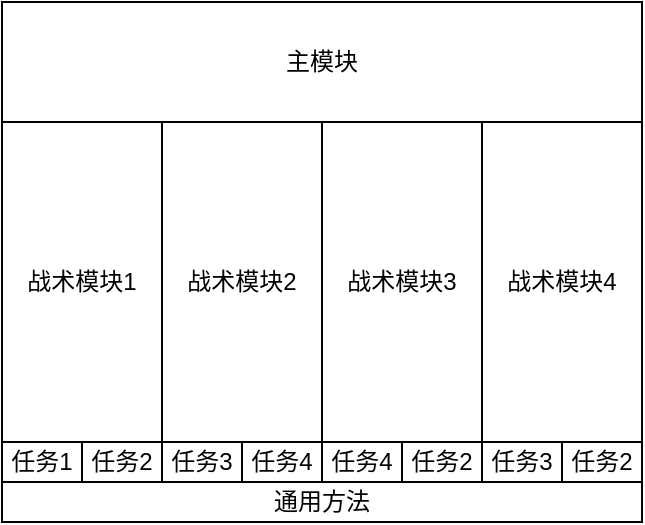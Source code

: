 <mxfile version="20.5.3" type="device"><diagram id="R6CucAJoJVbbEJrsI6fa" name="第 1 页"><mxGraphModel dx="677" dy="378" grid="1" gridSize="10" guides="1" tooltips="1" connect="1" arrows="1" fold="1" page="1" pageScale="1" pageWidth="827" pageHeight="1169" math="0" shadow="0"><root><mxCell id="0"/><mxCell id="1" parent="0"/><mxCell id="mvgUzNUQOGnwElsh28ur-1" value="战术模块1" style="rounded=0;whiteSpace=wrap;html=1;" vertex="1" parent="1"><mxGeometry y="60" width="80" height="160" as="geometry"/></mxCell><mxCell id="mvgUzNUQOGnwElsh28ur-2" value="战术模块2" style="rounded=0;whiteSpace=wrap;html=1;" vertex="1" parent="1"><mxGeometry x="80" y="60" width="80" height="160" as="geometry"/></mxCell><mxCell id="mvgUzNUQOGnwElsh28ur-3" value="战术模块3" style="rounded=0;whiteSpace=wrap;html=1;" vertex="1" parent="1"><mxGeometry x="160" y="60" width="80" height="160" as="geometry"/></mxCell><mxCell id="mvgUzNUQOGnwElsh28ur-4" value="战术模块4" style="rounded=0;whiteSpace=wrap;html=1;" vertex="1" parent="1"><mxGeometry x="240" y="60" width="80" height="160" as="geometry"/></mxCell><mxCell id="mvgUzNUQOGnwElsh28ur-5" value="任务1" style="rounded=0;whiteSpace=wrap;html=1;" vertex="1" parent="1"><mxGeometry y="220" width="40" height="20" as="geometry"/></mxCell><mxCell id="mvgUzNUQOGnwElsh28ur-6" value="任务2" style="rounded=0;whiteSpace=wrap;html=1;" vertex="1" parent="1"><mxGeometry x="40" y="220" width="40" height="20" as="geometry"/></mxCell><mxCell id="mvgUzNUQOGnwElsh28ur-7" value="任务3" style="rounded=0;whiteSpace=wrap;html=1;" vertex="1" parent="1"><mxGeometry x="80" y="220" width="40" height="20" as="geometry"/></mxCell><mxCell id="mvgUzNUQOGnwElsh28ur-8" value="任务4" style="rounded=0;whiteSpace=wrap;html=1;" vertex="1" parent="1"><mxGeometry x="120" y="220" width="40" height="20" as="geometry"/></mxCell><mxCell id="mvgUzNUQOGnwElsh28ur-9" value="任务4" style="rounded=0;whiteSpace=wrap;html=1;" vertex="1" parent="1"><mxGeometry x="160" y="220" width="40" height="20" as="geometry"/></mxCell><mxCell id="mvgUzNUQOGnwElsh28ur-10" value="任务2" style="rounded=0;whiteSpace=wrap;html=1;" vertex="1" parent="1"><mxGeometry x="200" y="220" width="40" height="20" as="geometry"/></mxCell><mxCell id="mvgUzNUQOGnwElsh28ur-11" value="任务3" style="rounded=0;whiteSpace=wrap;html=1;" vertex="1" parent="1"><mxGeometry x="240" y="220" width="40" height="20" as="geometry"/></mxCell><mxCell id="mvgUzNUQOGnwElsh28ur-12" value="任务2" style="rounded=0;whiteSpace=wrap;html=1;" vertex="1" parent="1"><mxGeometry x="280" y="220" width="40" height="20" as="geometry"/></mxCell><mxCell id="mvgUzNUQOGnwElsh28ur-13" value="通用方法" style="rounded=0;whiteSpace=wrap;html=1;" vertex="1" parent="1"><mxGeometry y="240" width="320" height="20" as="geometry"/></mxCell><mxCell id="mvgUzNUQOGnwElsh28ur-14" value="主模块" style="rounded=0;whiteSpace=wrap;html=1;" vertex="1" parent="1"><mxGeometry width="320" height="60" as="geometry"/></mxCell></root></mxGraphModel></diagram></mxfile>